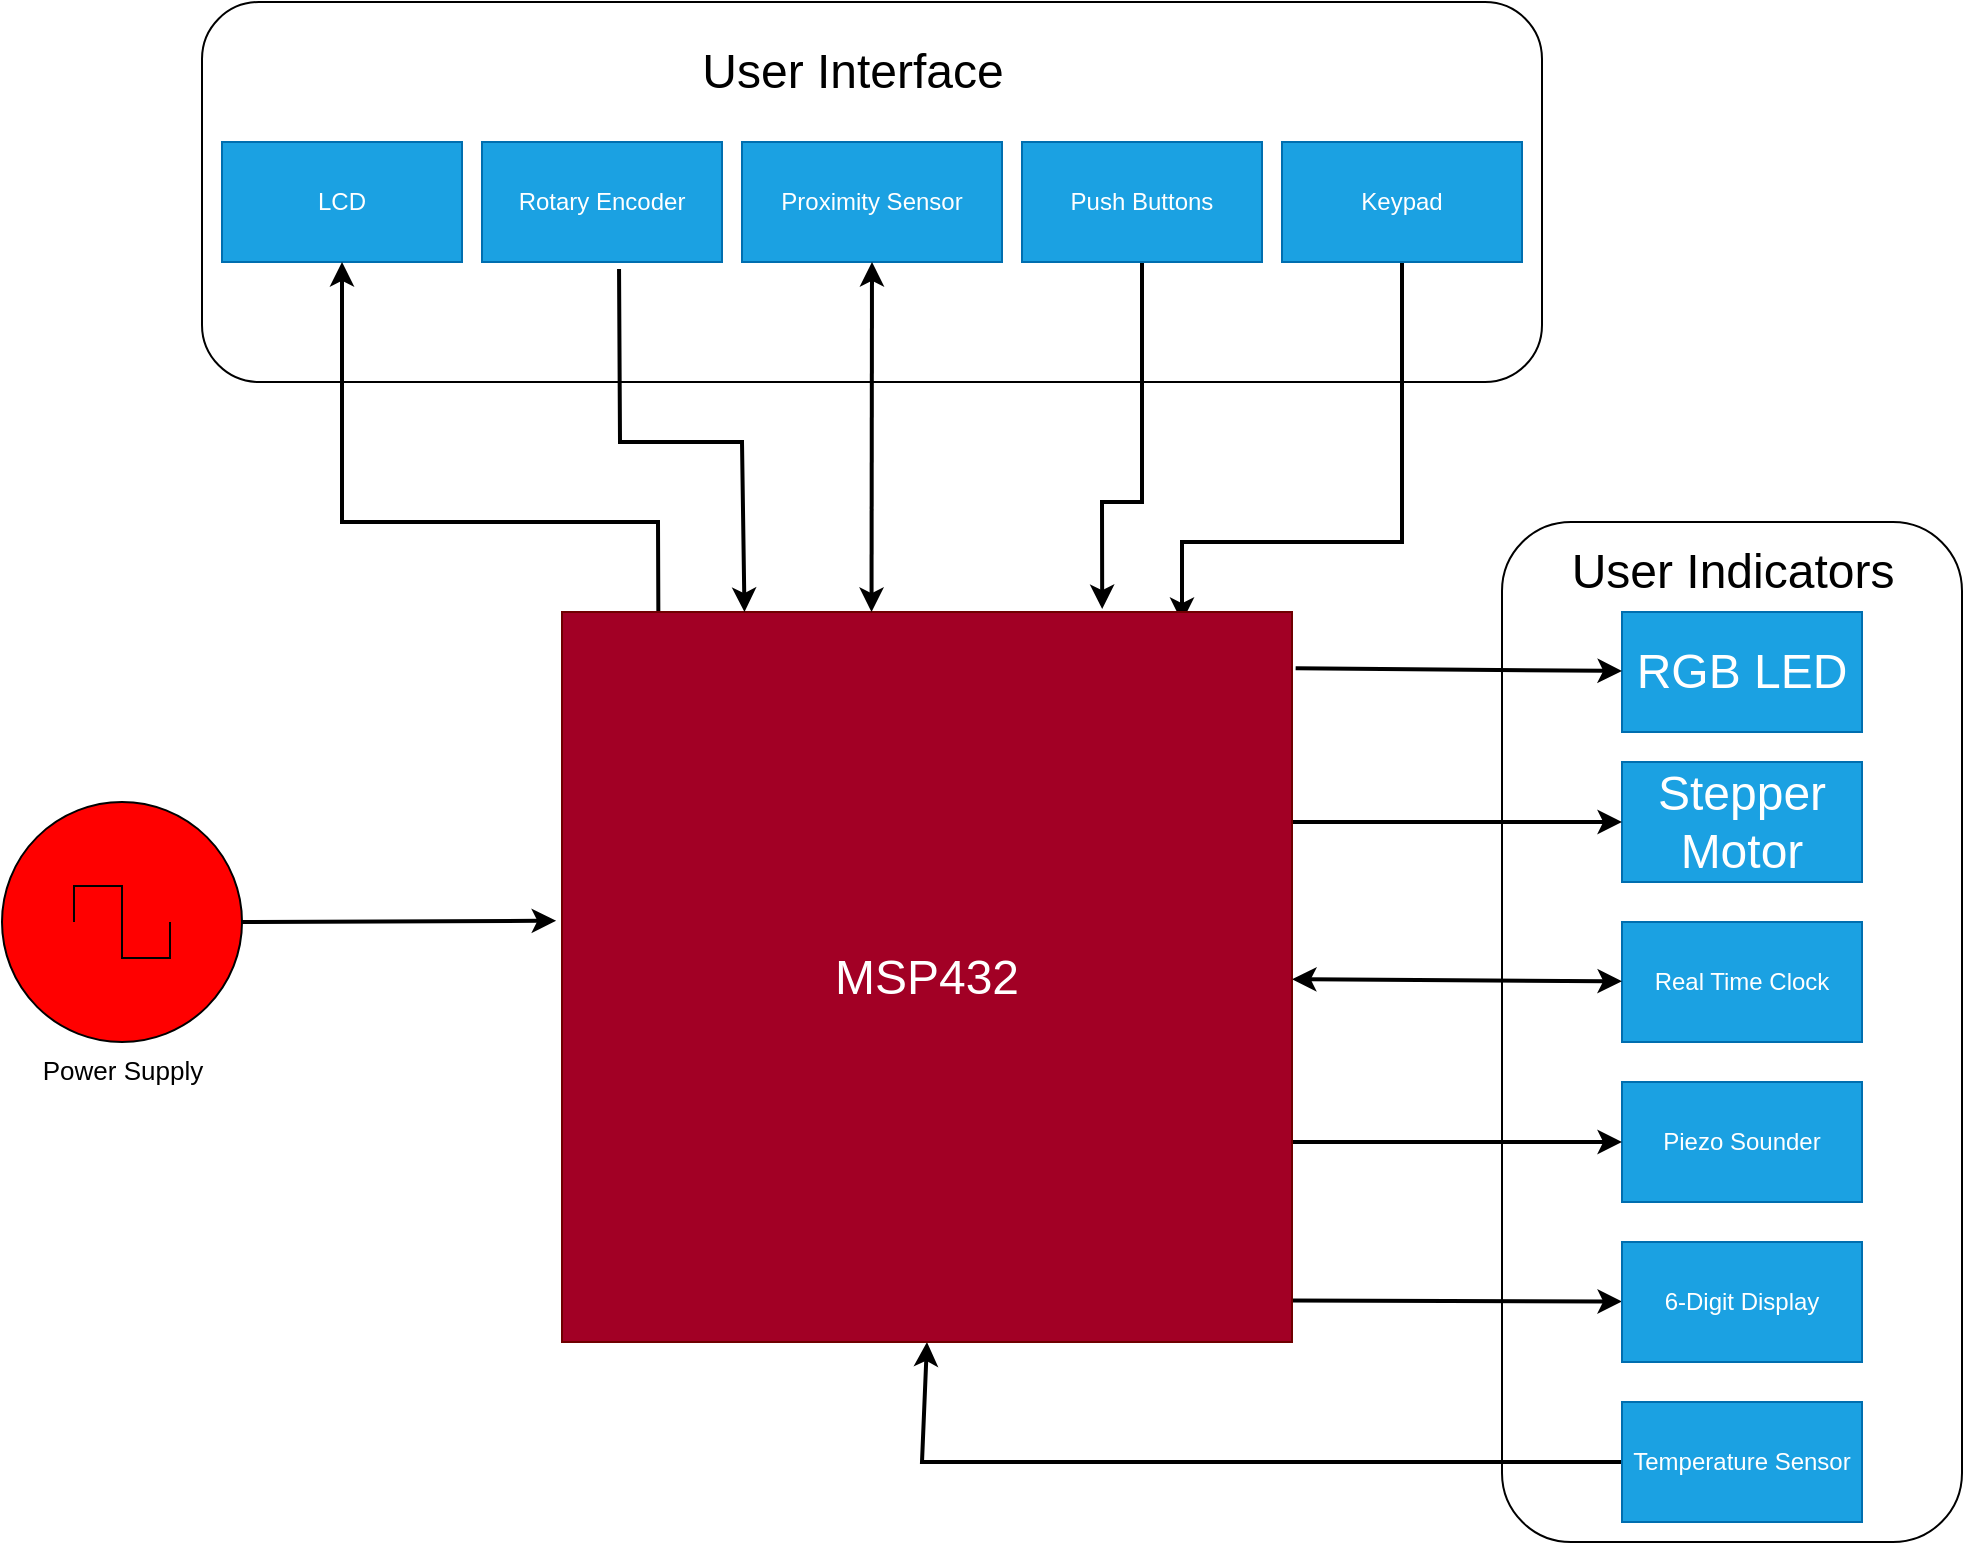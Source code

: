 <mxfile>
    <diagram id="COYzjHv4j4ajLcSenhO3" name="Page-1">
        <mxGraphModel dx="1297" dy="664" grid="1" gridSize="10" guides="1" tooltips="1" connect="1" arrows="1" fold="1" page="1" pageScale="1" pageWidth="1100" pageHeight="850" background="#ffffff" math="0" shadow="0">
            <root>
                <mxCell id="0"/>
                <mxCell id="1" parent="0"/>
                <mxCell id="2" value="&lt;br&gt;&lt;font color=&quot;#000000&quot;&gt;&lt;br&gt;&lt;/font&gt;" style="rounded=1;whiteSpace=wrap;html=1;fillColor=none;strokeColor=#000000;" parent="1" vertex="1">
                    <mxGeometry x="200" y="20" width="670" height="190" as="geometry"/>
                </mxCell>
                <mxCell id="3" value="LCD" style="rounded=0;whiteSpace=wrap;html=1;strokeColor=#006EAF;fillColor=#1ba1e2;fontColor=#ffffff;" parent="1" vertex="1">
                    <mxGeometry x="210" y="90" width="120" height="60" as="geometry"/>
                </mxCell>
                <mxCell id="4" value="Rotary Encoder" style="rounded=0;whiteSpace=wrap;html=1;strokeColor=#006EAF;fillColor=#1ba1e2;fontColor=#ffffff;" parent="1" vertex="1">
                    <mxGeometry x="340" y="90" width="120" height="60" as="geometry"/>
                </mxCell>
                <mxCell id="5" value="Proximity Sensor" style="rounded=0;whiteSpace=wrap;html=1;strokeColor=#006EAF;fillColor=#1ba1e2;fontColor=#ffffff;" parent="1" vertex="1">
                    <mxGeometry x="470" y="90" width="130" height="60" as="geometry"/>
                </mxCell>
                <mxCell id="11" value="" style="endArrow=classic;html=1;fontSize=24;strokeColor=#000000;rounded=0;strokeWidth=2;exitX=0.132;exitY=0.004;exitDx=0;exitDy=0;exitPerimeter=0;" parent="1" source="13" target="3" edge="1">
                    <mxGeometry width="50" height="50" relative="1" as="geometry">
                        <mxPoint x="430" y="300" as="sourcePoint"/>
                        <mxPoint x="690" y="290" as="targetPoint"/>
                        <Array as="points">
                            <mxPoint x="428" y="280"/>
                            <mxPoint x="270" y="280"/>
                        </Array>
                    </mxGeometry>
                </mxCell>
                <mxCell id="18" value="User Interface" style="text;html=1;align=center;verticalAlign=middle;resizable=0;points=[];autosize=1;strokeColor=none;fillColor=none;fontSize=24;fontColor=#000000;" parent="1" vertex="1">
                    <mxGeometry x="440" y="40" width="170" height="30" as="geometry"/>
                </mxCell>
                <mxCell id="19" value="" style="rounded=1;whiteSpace=wrap;html=1;fontSize=24;fontColor=#000000;strokeColor=#000000;fillColor=none;" parent="1" vertex="1">
                    <mxGeometry x="850" y="280" width="230" height="510" as="geometry"/>
                </mxCell>
                <mxCell id="20" value="RGB LED" style="rounded=0;whiteSpace=wrap;html=1;fontSize=24;fontColor=#ffffff;strokeColor=#006EAF;fillColor=#1ba1e2;" parent="1" vertex="1">
                    <mxGeometry x="910" y="325" width="120" height="60" as="geometry"/>
                </mxCell>
                <mxCell id="21" value="Stepper Motor" style="rounded=0;whiteSpace=wrap;html=1;fontSize=24;fontColor=#ffffff;strokeColor=#006EAF;fillColor=#1ba1e2;" parent="1" vertex="1">
                    <mxGeometry x="910" y="400" width="120" height="60" as="geometry"/>
                </mxCell>
                <mxCell id="36" value="Real Time Clock" style="rounded=0;whiteSpace=wrap;html=1;strokeColor=#006EAF;fillColor=#1ba1e2;fontColor=#ffffff;" parent="1" vertex="1">
                    <mxGeometry x="910" y="480" width="120" height="60" as="geometry"/>
                </mxCell>
                <mxCell id="62" style="edgeStyle=none;rounded=0;html=1;exitX=1;exitY=0.5;exitDx=0;exitDy=0;exitPerimeter=0;entryX=-0.008;entryY=0.423;entryDx=0;entryDy=0;entryPerimeter=0;fontSize=15;fontColor=#000000;startArrow=none;startFill=0;strokeColor=#000000;strokeWidth=2;" parent="1" source="38" target="13" edge="1">
                    <mxGeometry relative="1" as="geometry"/>
                </mxCell>
                <mxCell id="38" value="&lt;font style=&quot;font-size: 13px&quot; color=&quot;#000000&quot;&gt;Power Supply&lt;/font&gt;" style="pointerEvents=1;verticalLabelPosition=bottom;shadow=0;dashed=0;align=center;html=1;verticalAlign=top;shape=mxgraph.electrical.signal_sources.source;aspect=fixed;points=[[0.5,0,0],[1,0.5,0],[0.5,1,0],[0,0.5,0]];elSignalType=square;fillColor=#FF0000;fontColor=#ffffff;strokeColor=#000000;" parent="1" vertex="1">
                    <mxGeometry x="100" y="420" width="120" height="120" as="geometry"/>
                </mxCell>
                <mxCell id="49" value="Piezo Sounder" style="rounded=0;whiteSpace=wrap;html=1;strokeColor=#006EAF;fillColor=#1ba1e2;fontColor=#ffffff;" parent="1" vertex="1">
                    <mxGeometry x="910" y="560" width="120" height="60" as="geometry"/>
                </mxCell>
                <mxCell id="50" style="edgeStyle=none;rounded=0;html=1;fontSize=15;fontColor=#000000;startArrow=none;startFill=0;strokeColor=#000000;strokeWidth=2;exitX=1.005;exitY=0.077;exitDx=0;exitDy=0;exitPerimeter=0;" parent="1" source="13" target="20" edge="1">
                    <mxGeometry relative="1" as="geometry">
                        <mxPoint x="740" y="360" as="sourcePoint"/>
                        <Array as="points"/>
                    </mxGeometry>
                </mxCell>
                <mxCell id="51" style="edgeStyle=none;rounded=0;html=1;fontSize=15;fontColor=#000000;startArrow=none;startFill=0;strokeColor=#000000;strokeWidth=2;" parent="1" target="21" edge="1">
                    <mxGeometry relative="1" as="geometry">
                        <Array as="points"/>
                        <mxPoint x="730" y="430" as="sourcePoint"/>
                    </mxGeometry>
                </mxCell>
                <mxCell id="52" style="edgeStyle=none;rounded=0;html=1;fontSize=15;fontColor=#000000;startArrow=none;startFill=0;strokeColor=#000000;strokeWidth=2;exitX=0.997;exitY=0.943;exitDx=0;exitDy=0;exitPerimeter=0;" parent="1" source="13" target="54" edge="1">
                    <mxGeometry relative="1" as="geometry">
                        <mxPoint x="750" y="670" as="sourcePoint"/>
                    </mxGeometry>
                </mxCell>
                <mxCell id="53" style="edgeStyle=none;rounded=0;html=1;fontSize=15;fontColor=#000000;startArrow=classic;startFill=1;strokeColor=#000000;strokeWidth=2;" parent="1" source="13" target="36" edge="1">
                    <mxGeometry relative="1" as="geometry">
                        <mxPoint x="790" y="560" as="sourcePoint"/>
                        <Array as="points"/>
                    </mxGeometry>
                </mxCell>
                <mxCell id="54" value="6-Digit Display" style="rounded=0;whiteSpace=wrap;html=1;strokeColor=#006EAF;fillColor=#1ba1e2;fontColor=#ffffff;" parent="1" vertex="1">
                    <mxGeometry x="910" y="640" width="120" height="60" as="geometry"/>
                </mxCell>
                <mxCell id="59" style="edgeStyle=none;rounded=0;html=1;entryX=0;entryY=0.5;entryDx=0;entryDy=0;fontSize=15;fontColor=#000000;startArrow=none;startFill=0;strokeColor=#000000;strokeWidth=2;" parent="1" target="49" edge="1">
                    <mxGeometry relative="1" as="geometry">
                        <mxPoint x="740" y="590" as="sourcePoint"/>
                    </mxGeometry>
                </mxCell>
                <mxCell id="61" style="edgeStyle=none;rounded=0;html=1;exitX=0;exitY=0.5;exitDx=0;exitDy=0;fontSize=15;fontColor=#000000;startArrow=none;startFill=0;strokeColor=#000000;strokeWidth=2;entryX=0.5;entryY=1;entryDx=0;entryDy=0;" parent="1" source="60" target="13" edge="1">
                    <mxGeometry relative="1" as="geometry">
                        <Array as="points">
                            <mxPoint x="810" y="750"/>
                            <mxPoint x="560" y="750"/>
                        </Array>
                        <mxPoint x="750" y="750" as="targetPoint"/>
                    </mxGeometry>
                </mxCell>
                <mxCell id="60" value="Temperature Sensor" style="rounded=0;whiteSpace=wrap;html=1;strokeColor=#006EAF;fillColor=#1ba1e2;fontColor=#ffffff;" parent="1" vertex="1">
                    <mxGeometry x="910" y="720" width="120" height="60" as="geometry"/>
                </mxCell>
                <object label="MSP" id="12">
                    <mxCell parent="0"/>
                </object>
                <mxCell id="32" style="edgeStyle=none;rounded=0;html=1;entryX=0.5;entryY=1;entryDx=0;entryDy=0;fontSize=24;fontColor=#000000;startArrow=classic;startFill=1;endArrow=none;endFill=0;strokeColor=#000000;strokeWidth=2;exitX=0.74;exitY=-0.004;exitDx=0;exitDy=0;exitPerimeter=0;" parent="12" source="13" target="28" edge="1">
                    <mxGeometry relative="1" as="geometry">
                        <Array as="points">
                            <mxPoint x="650" y="270"/>
                            <mxPoint x="660" y="270"/>
                            <mxPoint x="670" y="270"/>
                        </Array>
                    </mxGeometry>
                </mxCell>
                <mxCell id="33" style="edgeStyle=none;rounded=0;html=1;entryX=0.5;entryY=1;entryDx=0;entryDy=0;fontSize=24;fontColor=#000000;startArrow=classic;startFill=1;endArrow=none;endFill=0;strokeColor=#000000;strokeWidth=2;" parent="12" target="29" edge="1">
                    <mxGeometry relative="1" as="geometry">
                        <Array as="points">
                            <mxPoint x="690" y="290"/>
                            <mxPoint x="800" y="290"/>
                        </Array>
                        <mxPoint x="690" y="330" as="sourcePoint"/>
                    </mxGeometry>
                </mxCell>
                <mxCell id="13" value="&lt;font style=&quot;font-size: 24px&quot;&gt;MSP432&lt;/font&gt;" style="whiteSpace=wrap;html=1;aspect=fixed;strokeColor=#6F0000;fillColor=#a20025;fontColor=#ffffff;" parent="12" vertex="1">
                    <mxGeometry x="380" y="325" width="365" height="365" as="geometry"/>
                </mxCell>
                <mxCell id="26" value="" style="endArrow=none;html=1;rounded=0;fontSize=24;strokeColor=#000000;strokeWidth=2;entryX=0.571;entryY=1.058;entryDx=0;entryDy=0;startArrow=classic;startFill=1;endFill=0;entryPerimeter=0;exitX=0.25;exitY=0;exitDx=0;exitDy=0;" parent="12" source="13" target="4" edge="1">
                    <mxGeometry width="50" height="50" relative="1" as="geometry">
                        <mxPoint x="490" y="310" as="sourcePoint"/>
                        <mxPoint x="520" y="120.0" as="targetPoint"/>
                        <Array as="points">
                            <mxPoint x="470" y="240"/>
                            <mxPoint x="409" y="240"/>
                        </Array>
                    </mxGeometry>
                </mxCell>
                <mxCell id="27" value="User Indicators" style="text;html=1;align=center;verticalAlign=middle;resizable=0;points=[];autosize=1;strokeColor=none;fillColor=none;fontSize=24;fontColor=#000000;" parent="12" vertex="1">
                    <mxGeometry x="875" y="290" width="180" height="30" as="geometry"/>
                </mxCell>
                <mxCell id="28" value="Push Buttons&lt;span style=&quot;color: rgba(0 , 0 , 0 , 0) ; font-family: monospace ; font-size: 0px&quot;&gt;%3CmxGraphModel%3E%3Croot%3E%3CmxCell%20id%3D%220%22%2F%3E%3CmxCell%20id%3D%221%22%20parent%3D%220%22%2F%3E%3CmxCell%20id%3D%222%22%20value%3D%22LCD%22%20style%3D%22rounded%3D0%3BwhiteSpace%3Dwrap%3Bhtml%3D1%3BstrokeColor%3D%23006EAF%3BfillColor%3D%231ba1e2%3BfontColor%3D%23ffffff%3B%22%20vertex%3D%221%22%20parent%3D%221%22%3E%3CmxGeometry%20x%3D%22200%22%20y%3D%22130%22%20width%3D%22120%22%20height%3D%2260%22%20as%3D%22geometry%22%2F%3E%3C%2FmxCell%3E%3C%2Froot%3E%3C%2FmxGraphModel%3E&lt;/span&gt;" style="rounded=0;whiteSpace=wrap;html=1;strokeColor=#006EAF;fillColor=#1ba1e2;fontColor=#ffffff;" parent="12" vertex="1">
                    <mxGeometry x="610" y="90" width="120" height="60" as="geometry"/>
                </mxCell>
                <mxCell id="29" value="Keypad" style="rounded=0;whiteSpace=wrap;html=1;strokeColor=#006EAF;fillColor=#1ba1e2;fontColor=#ffffff;" parent="12" vertex="1">
                    <mxGeometry x="740" y="90" width="120" height="60" as="geometry"/>
                </mxCell>
                <mxCell id="35" value="" style="endArrow=classic;html=1;rounded=0;fontSize=24;strokeColor=#000000;strokeWidth=2;startArrow=classic;startFill=1;exitX=0.424;exitY=0;exitDx=0;exitDy=0;exitPerimeter=0;entryX=0.5;entryY=1;entryDx=0;entryDy=0;" parent="12" source="13" edge="1" target="5">
                    <mxGeometry width="50" height="50" relative="1" as="geometry">
                        <mxPoint x="533" y="330" as="sourcePoint"/>
                        <mxPoint x="540" y="150" as="targetPoint"/>
                        <Array as="points"/>
                    </mxGeometry>
                </mxCell>
            </root>
        </mxGraphModel>
    </diagram>
</mxfile>